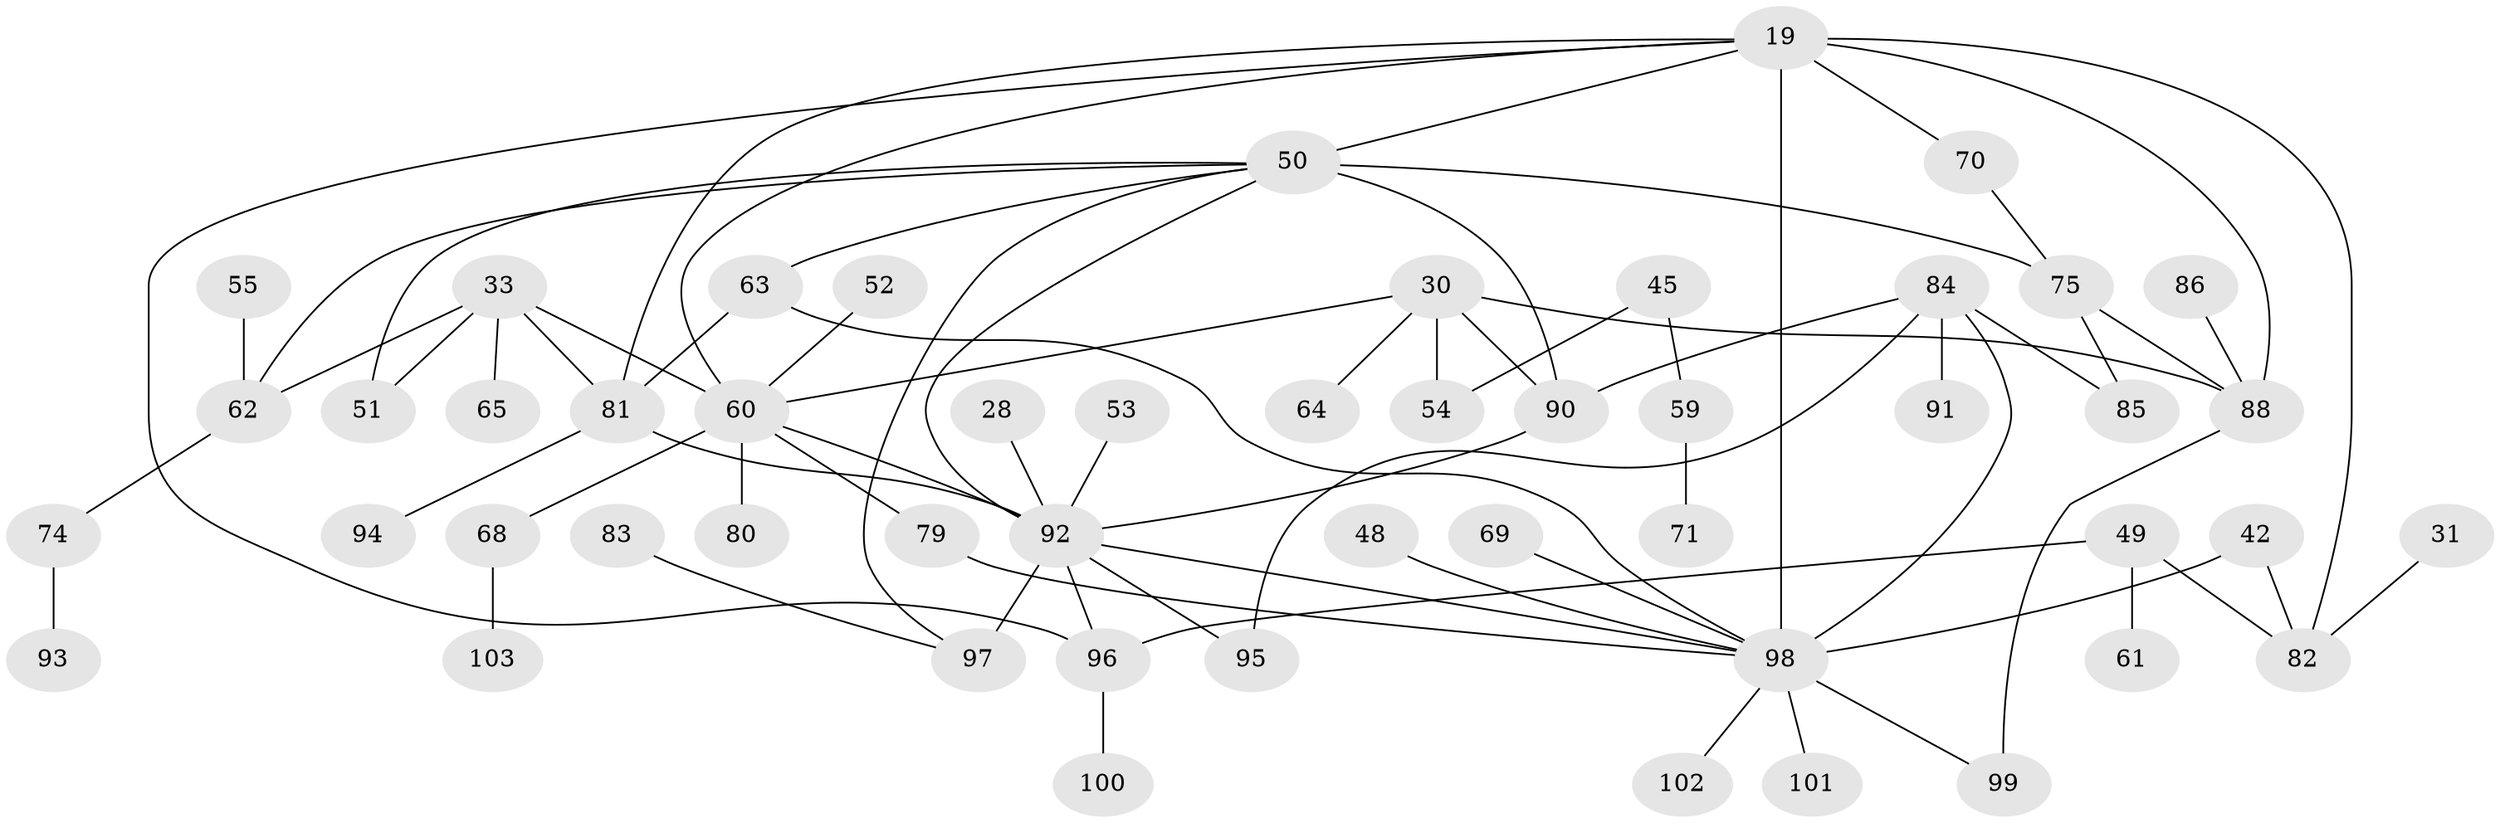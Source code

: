 // original degree distribution, {4: 0.11650485436893204, 5: 0.08737864077669903, 7: 0.009708737864077669, 6: 0.04854368932038835, 3: 0.21359223300970873, 2: 0.27184466019417475, 1: 0.2524271844660194}
// Generated by graph-tools (version 1.1) at 2025/42/03/09/25 04:42:25]
// undirected, 51 vertices, 72 edges
graph export_dot {
graph [start="1"]
  node [color=gray90,style=filled];
  19 [super="+3"];
  28;
  30 [super="+27+24"];
  31;
  33;
  42;
  45;
  48 [super="+18"];
  49 [super="+15"];
  50 [super="+26+6"];
  51 [super="+37+44"];
  52;
  53;
  54 [super="+43"];
  55;
  59;
  60 [super="+21"];
  61;
  62 [super="+38"];
  63;
  64;
  65;
  68;
  69 [super="+13+16"];
  70;
  71;
  74;
  75 [super="+72"];
  79;
  80;
  81 [super="+47"];
  82 [super="+2"];
  83;
  84 [super="+35+20+39"];
  85;
  86;
  88 [super="+56+41+36+67+29"];
  90 [super="+73+77"];
  91;
  92 [super="+12+89"];
  93;
  94;
  95;
  96;
  97 [super="+8"];
  98 [super="+34+66+25"];
  99 [super="+87"];
  100;
  101;
  102;
  103;
  19 -- 50 [weight=3];
  19 -- 82 [weight=2];
  19 -- 96;
  19 -- 70;
  19 -- 60;
  19 -- 88;
  19 -- 81;
  19 -- 98 [weight=3];
  28 -- 92;
  30 -- 54 [weight=2];
  30 -- 88 [weight=2];
  30 -- 90;
  30 -- 64;
  30 -- 60;
  31 -- 82;
  33 -- 65;
  33 -- 81;
  33 -- 60 [weight=2];
  33 -- 51;
  33 -- 62;
  42 -- 82;
  42 -- 98 [weight=2];
  45 -- 59;
  45 -- 54;
  48 -- 98;
  49 -- 82 [weight=2];
  49 -- 96;
  49 -- 61;
  50 -- 63;
  50 -- 97;
  50 -- 51;
  50 -- 92;
  50 -- 90;
  50 -- 75;
  50 -- 62;
  52 -- 60;
  53 -- 92;
  55 -- 62;
  59 -- 71;
  60 -- 68;
  60 -- 79;
  60 -- 92 [weight=2];
  60 -- 80;
  62 -- 74;
  63 -- 81;
  63 -- 98;
  68 -- 103;
  69 -- 98;
  70 -- 75;
  74 -- 93;
  75 -- 88 [weight=2];
  75 -- 85;
  79 -- 98;
  81 -- 94;
  81 -- 92;
  83 -- 97;
  84 -- 85;
  84 -- 91;
  84 -- 98;
  84 -- 95;
  84 -- 90;
  86 -- 88;
  88 -- 99;
  90 -- 92;
  92 -- 96;
  92 -- 97 [weight=3];
  92 -- 95;
  92 -- 98 [weight=2];
  96 -- 100;
  98 -- 102;
  98 -- 101;
  98 -- 99;
}
